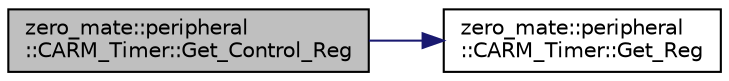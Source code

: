 digraph "zero_mate::peripheral::CARM_Timer::Get_Control_Reg"
{
 // LATEX_PDF_SIZE
  bgcolor="transparent";
  edge [fontname="Helvetica",fontsize="10",labelfontname="Helvetica",labelfontsize="10"];
  node [fontname="Helvetica",fontsize="10",shape=record];
  rankdir="LR";
  Node1 [label="zero_mate::peripheral\l::CARM_Timer::Get_Control_Reg",height=0.2,width=0.4,color="black", fillcolor="grey75", style="filled", fontcolor="black",tooltip=" "];
  Node1 -> Node2 [color="midnightblue",fontsize="10",style="solid",fontname="Helvetica"];
  Node2 [label="zero_mate::peripheral\l::CARM_Timer::Get_Reg",height=0.2,width=0.4,color="black",URL="$classzero__mate_1_1peripheral_1_1CARM__Timer.html#a8aa88bde21b52e4ae5132f8e2a5fb73a",tooltip=" "];
}
